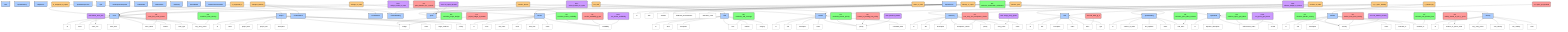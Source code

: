 graph TD
    %% Entity and Attribute Styling
    classDef entity fill:#aaccff,stroke:#333,stroke-width:2px,color:black;
    classDef attribute fill:#ffffff,stroke:#666,stroke-width:1px,color:black;
    classDef relation fill:#ffcc80,stroke:#333,stroke-width:2px,color:black;
    classDef goal fill:#80ff80,stroke:#333,stroke-width:2px,color:black;
    classDef condition fill:#ff9999,stroke:#333,stroke-width:2px,color:black;
    classDef decision fill:#cc99ff,stroke:#333,stroke-width:2px,color:black;

    %% Entities
    P[Project]:::entity
    T[Team]:::entity
    W[Worker]:::entity
    F[Feature]:::entity
    S[Skill]:::entity
    R[Role]:::entity
    PO[ProductOwner]:::entity
    SM[ScrumMaster]:::entity
    PB[ProductBacklog]:::entity
    SP[Sprint]:::entity
    SPP[SprintPlanning]:::entity
    DS[DailyScrum]:::entity
    SR[SprintReview]:::entity
    SRE[SprintRetrospective]:::entity
    SBL[SprintBacklog]:::entity
    SG[SprintGoal]:::entity
    E[Epic]:::entity
    US[UserStory]:::entity
    TSK[Task]:::entity
    DEV[DevelopmentSnapshot]:::entity
    BL[Blocker]:::entity
    SH[Stakeholder]:::entity
    VEL[Velocity]:::entity
    REP[ReleasePlan]:::entity
    RM[Roadmap]:::entity
    SCB[ScrumBoard]:::entity
    FED[FeatureDocumentation]:::entity

    %% Project Attributes
    P_id[ID]:::attribute
    P_name[name]:::attribute
    P_start[project_start]:::attribute
    P_end[project_end]:::attribute
    P_desc[description]:::attribute
    P_budget[budget]:::attribute
    P_status[status]:::attribute
    P_audience[target_audience]:::attribute
    P_priority[priority]:::attribute

    %% Team Attributes
    T_id[ID]:::attribute
    T_name[name]:::attribute
    T_size[team_size]:::attribute
    T_start[team_start]:::attribute
    T_status[team_status]:::attribute
    T_location[location]:::attribute
    T_type[team_type]:::attribute
    T_vel[avg._story_points]:::attribute

    %% Worker Attributes
    W_id[ID]:::attribute
    W_name[name]:::attribute
    W_fname[first_name]:::attribute
    W_email[email]:::attribute
    W_start[start_date]:::attribute
    W_status[status]:::attribute
    W_avail[availability]:::attribute

    %% Feature Attributes
    F_id[ID]:::attribute
    F_title[title]:::attribute
    F_desc[description]:::attribute
    F_status[status]:::attribute
    F_priority[priority]:::attribute
    F_effort[estimated_effort]:::attribute

    %% Blocker Attributes
    BL_id[ID]:::attribute
    BL_title[title]:::attribute
    BL_desc[description]:::attribute
    BL_severity[severity]:::attribute
    BL_status[status]:::attribute
    BL_detected[detected_on]:::attribute
    BL_resolved[resolved_on]:::attribute

    %% SprintBacklog Attributes
    SBL_id[ID]:::attribute
    SBL_tasks[number_of_tasks]:::attribute
    SBL_updated[last_updated]:::attribute
    SBL_status[status]:::attribute
    SBL_effort[total_effort]:::attribute

    %% SprintGoal Attributes
    SG_id[ID]:::attribute
    SG_desc[objective_description]:::attribute
    SG_status[achievement_status]:::attribute
    SG_benefit[benefit]:::attribute

    %% SprintReview Attributes
    SR_id[ID]:::attribute
    SR_date[date]:::attribute
    SR_dur[duration]:::attribute
    SR_feedback[feedback_documentation]:::attribute
    SR_attendees[attendees_count]:::attribute

    %% Velocity Attributes
    VEL_id[ID]:::attribute
    VEL_sprints[number_of_sprints_used]:::attribute
    VEL_avg[avg._story_points]:::attribute
    VEL_max[max_velocity]:::attribute
    VEL_min[min_velocity]:::attribute
    VEL_trend[trend]:::attribute

    %% Skill Attributes
    S_id[ID]:::attribute
    S_label[label]:::attribute
    S_desc[description]:::attribute
    S_level[level]:::attribute
    S_cert[certified]:::attribute
    S_cat[category]:::attribute

    %% Task Attributes
    TSK_id[ID]:::attribute
    TSK_title[title]:::attribute
    TSK_desc[description]:::attribute
    TSK_status[status]:::attribute
    TSK_effort[effort]:::attribute
    TSK_type[type]:::attribute

    %% UserStory Attributes
    US_id[ID]:::attribute
    US_title[title]:::attribute
    US_desc[description]:::attribute
    US_accept[acceptance_criteria]:::attribute
    US_priority[priority]:::attribute
    US_points[story_points]:::attribute
    US_status[status]:::attribute

    %% Entity-Attribute Links
    P --- P_id & P_name & P_start & P_end & P_desc & P_budget & P_status & P_audience & P_priority
    T --- T_id & T_name & T_size & T_start & T_status & T_location & T_type & T_vel
    W --- W_id & W_name & W_fname & W_email & W_start & W_status & W_avail
    F --- F_id & F_title & F_desc & F_status & F_priority & F_effort
    BL --- BL_id & BL_title & BL_desc & BL_severity & BL_status & BL_detected & BL_resolved
    SBL --- SBL_id & SBL_tasks & SBL_updated & SBL_status & SBL_effort
    SG --- SG_id & SG_desc & SG_status & SG_benefit
    SR --- SR_id & SR_date & SR_dur & SR_feedback & SR_attendees
    VEL --- VEL_id & VEL_sprints & VEL_avg & VEL_max & VEL_min & VEL_trend
    S --- S_id & S_label & S_desc & S_level & S_cert & S_cat
    TSK --- TSK_id & TSK_title & TSK_desc & TSK_status & TSK_effort & TSK_type
    US --- US_id & US_title & US_desc & US_accept & US_priority & US_points & US_status

    %% Relations
    R1(is_assigned_to_project):::relation --> T
    R1 --> P

    R2(belongs_to_team):::relation --> W
    R2 --> T

    R3(has_skill):::relation --> W
    R3 --> S

    R5(manages_backlog):::relation --> PO
    R5 --> PB

    R6(is_supported_by):::relation --> T
    R6 --> SM

    R7(contains_feature):::relation --> PB
    R7 --> F

    R10(consists_of_tasks):::relation --> US
    R10 --> TSK

    R11(is_in_sprint_backlog):::relation --> US
    R11 --> SBL

    R12(belongs_to_sprint):::relation --> SBL
    R12 --> SP

    R13(pursues_goal):::relation --> SP
    R13 --> SG

    R16(is_blocked_by):::relation --> TSK
    R16 --> BL

    R19(refers_to_team):::relation --> VEL
    R19 --> T

    %% Goals
    G0("G0: maximize_team_velocity"):::goal --> T_vel
    G1("G1: minimize_blocker_severity"):::goal --> BL_severity
    G2("G2: maximize_feature_priority"):::goal --> F_priority
    G3("G3: minimize_sprint_effort_variance"):::goal --> SBL_effort
    G4("G4: maximize_worker_availability"):::goal --> W_avail
    G5("G5: minimize_project_budget"):::goal --> P_budget
    G6("G6: maximize_stakeholder_satisfaction"):::goal --> SR_feedback
    G7("G7: minimize_task_blocked_time"):::goal --> BL_resolved
    G8("G8: maximize_skill_coverage"):::goal --> S_level
    G9("G9: minimize_sprint_goal_failure"):::goal --> SG_status

    %% Conditions
    C0("C0: team_has_scrum_master"):::condition --> T_status
    C1("C1: worker_availability_gt_80"):::condition --> W_avail
    C2("C2: project_budget_lt_100000"):::condition --> P_budget
    C3("C3: sprint_duration_lte_4_weeks"):::condition --> SP
    C4("C4: user_story_has_acceptance_criteria"):::condition --> US_accept
    C5("C5: feature_in_backlog_has_priority"):::condition --> F_priority
    C6("C6: blocker_must_have_severity"):::condition --> BL_severity
    C7("C7: sprint_goal_defined"):::condition --> SG
    C8("C8: task_effort_gt_0"):::condition --> TSK_effort
    C9("C9: velocity_based_on_min_1_sprint"):::condition --> VEL_sprints

    %% Decision Variables
    DV0("DV0: assign_worker_to_team"):::decision --> W
    DV0 --> T

    DV1("DV1: select_feature_for_sprint"):::decision --> F
    DV1 --> SP

    DV2("DV2: set_sprint_duration"):::decision --> SP

    DV3("DV3: allocate_budget_to_feature"):::decision --> F

    DV4("DV4: set_worker_availability"):::decision --> W_avail

    DV5("DV5: assign_story_points"):::decision --> US_points

    DV6("DV6: prioritize_feature"):::decision --> F_priority

    DV7("DV7: set_blocker_severity"):::decision --> BL_severity

    DV8("DV8: define_team_size"):::decision --> T_size

    DV9("DV9: set_sprint_goal_status"):::decision --> SG_status